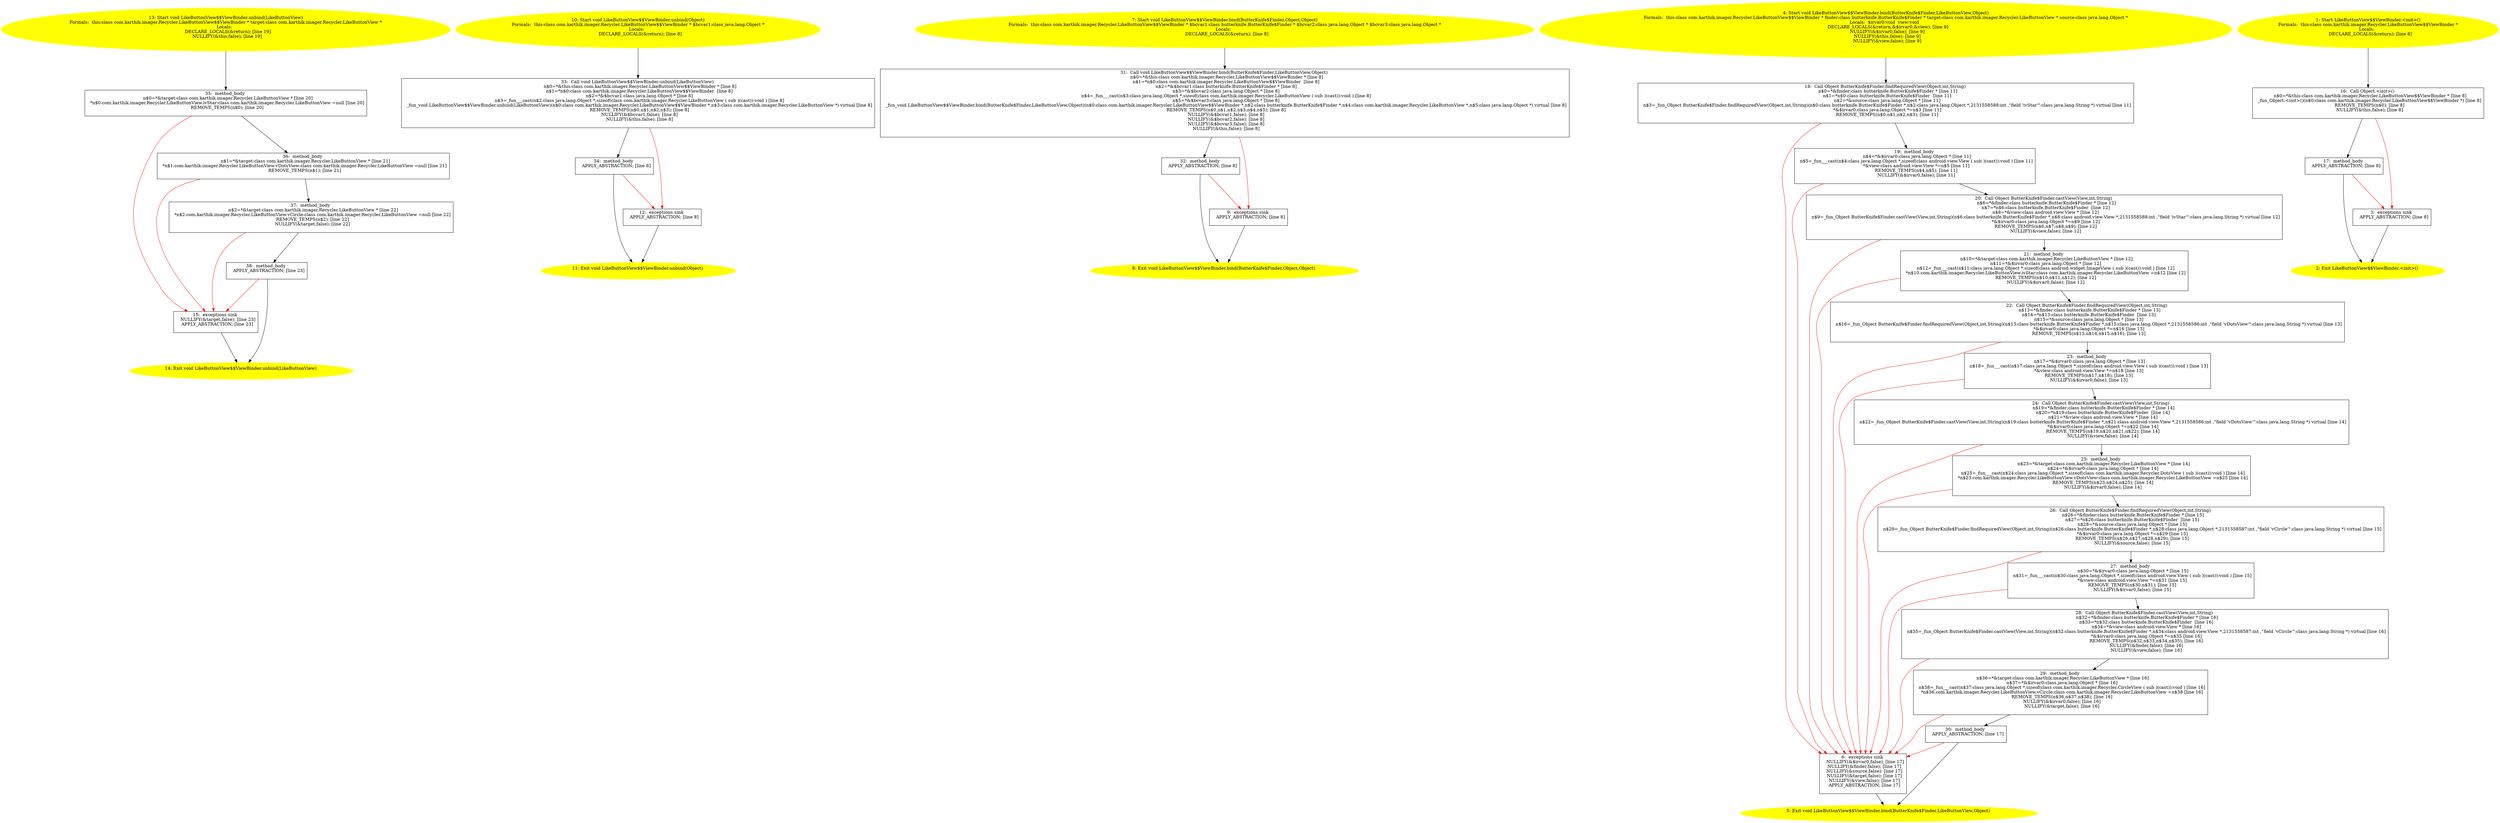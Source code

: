 digraph iCFG {
38 [label="38:  method_body \n   APPLY_ABSTRACTION; [line 23]\n " shape="box"]
	

	 38 -> 14 ;
	 38 -> 15 [color="red" ];
37 [label="37:  method_body \n   n$2=*&target:class com.karthik.imager.Recycler.LikeButtonView * [line 22]\n  *n$2.com.karthik.imager.Recycler.LikeButtonView.vCircle:class com.karthik.imager.Recycler.LikeButtonView =null [line 22]\n  REMOVE_TEMPS(n$2); [line 22]\n  NULLIFY(&target,false); [line 22]\n " shape="box"]
	

	 37 -> 38 ;
	 37 -> 15 [color="red" ];
36 [label="36:  method_body \n   n$1=*&target:class com.karthik.imager.Recycler.LikeButtonView * [line 21]\n  *n$1.com.karthik.imager.Recycler.LikeButtonView.vDotsView:class com.karthik.imager.Recycler.LikeButtonView =null [line 21]\n  REMOVE_TEMPS(n$1); [line 21]\n " shape="box"]
	

	 36 -> 37 ;
	 36 -> 15 [color="red" ];
35 [label="35:  method_body \n   n$0=*&target:class com.karthik.imager.Recycler.LikeButtonView * [line 20]\n  *n$0.com.karthik.imager.Recycler.LikeButtonView.ivStar:class com.karthik.imager.Recycler.LikeButtonView =null [line 20]\n  REMOVE_TEMPS(n$0); [line 20]\n " shape="box"]
	

	 35 -> 36 ;
	 35 -> 15 [color="red" ];
34 [label="34:  method_body \n   APPLY_ABSTRACTION; [line 8]\n " shape="box"]
	

	 34 -> 11 ;
	 34 -> 12 [color="red" ];
33 [label="33:  Call void LikeButtonView$$ViewBinder.unbind(LikeButtonView) \n   n$0=*&this:class com.karthik.imager.Recycler.LikeButtonView$$ViewBinder * [line 8]\n  n$1=*n$0:class com.karthik.imager.Recycler.LikeButtonView$$ViewBinder  [line 8]\n  n$2=*&$bcvar1:class java.lang.Object * [line 8]\n  n$3=_fun___cast(n$2:class java.lang.Object *,sizeof(class com.karthik.imager.Recycler.LikeButtonView ( sub )(cast)):void ) [line 8]\n  _fun_void LikeButtonView$$ViewBinder.unbind(LikeButtonView)(n$0:class com.karthik.imager.Recycler.LikeButtonView$$ViewBinder *,n$3:class com.karthik.imager.Recycler.LikeButtonView *) virtual [line 8]\n  REMOVE_TEMPS(n$0,n$1,n$2,n$3); [line 8]\n  NULLIFY(&$bcvar1,false); [line 8]\n  NULLIFY(&this,false); [line 8]\n " shape="box"]
	

	 33 -> 34 ;
	 33 -> 12 [color="red" ];
32 [label="32:  method_body \n   APPLY_ABSTRACTION; [line 8]\n " shape="box"]
	

	 32 -> 8 ;
	 32 -> 9 [color="red" ];
31 [label="31:  Call void LikeButtonView$$ViewBinder.bind(ButterKnife$Finder,LikeButtonView,Object) \n   n$0=*&this:class com.karthik.imager.Recycler.LikeButtonView$$ViewBinder * [line 8]\n  n$1=*n$0:class com.karthik.imager.Recycler.LikeButtonView$$ViewBinder  [line 8]\n  n$2=*&$bcvar1:class butterknife.ButterKnife$Finder * [line 8]\n  n$3=*&$bcvar2:class java.lang.Object * [line 8]\n  n$4=_fun___cast(n$3:class java.lang.Object *,sizeof(class com.karthik.imager.Recycler.LikeButtonView ( sub )(cast)):void ) [line 8]\n  n$5=*&$bcvar3:class java.lang.Object * [line 8]\n  _fun_void LikeButtonView$$ViewBinder.bind(ButterKnife$Finder,LikeButtonView,Object)(n$0:class com.karthik.imager.Recycler.LikeButtonView$$ViewBinder *,n$2:class butterknife.ButterKnife$Finder *,n$4:class com.karthik.imager.Recycler.LikeButtonView *,n$5:class java.lang.Object *) virtual [line 8]\n  REMOVE_TEMPS(n$0,n$1,n$2,n$3,n$4,n$5); [line 8]\n  NULLIFY(&$bcvar1,false); [line 8]\n  NULLIFY(&$bcvar2,false); [line 8]\n  NULLIFY(&$bcvar3,false); [line 8]\n  NULLIFY(&this,false); [line 8]\n " shape="box"]
	

	 31 -> 32 ;
	 31 -> 9 [color="red" ];
30 [label="30:  method_body \n   APPLY_ABSTRACTION; [line 17]\n " shape="box"]
	

	 30 -> 5 ;
	 30 -> 6 [color="red" ];
29 [label="29:  method_body \n   n$36=*&target:class com.karthik.imager.Recycler.LikeButtonView * [line 16]\n  n$37=*&$irvar0:class java.lang.Object * [line 16]\n  n$38=_fun___cast(n$37:class java.lang.Object *,sizeof(class com.karthik.imager.Recycler.CircleView ( sub )(cast)):void ) [line 16]\n  *n$36.com.karthik.imager.Recycler.LikeButtonView.vCircle:class com.karthik.imager.Recycler.LikeButtonView =n$38 [line 16]\n  REMOVE_TEMPS(n$36,n$37,n$38); [line 16]\n  NULLIFY(&$irvar0,false); [line 16]\n  NULLIFY(&target,false); [line 16]\n " shape="box"]
	

	 29 -> 30 ;
	 29 -> 6 [color="red" ];
28 [label="28:  Call Object ButterKnife$Finder.castView(View,int,String) \n   n$32=*&finder:class butterknife.ButterKnife$Finder * [line 16]\n  n$33=*n$32:class butterknife.ButterKnife$Finder  [line 16]\n  n$34=*&view:class android.view.View * [line 16]\n  n$35=_fun_Object ButterKnife$Finder.castView(View,int,String)(n$32:class butterknife.ButterKnife$Finder *,n$34:class android.view.View *,2131558587:int ,\"field 'vCircle'\":class java.lang.String *) virtual [line 16]\n  *&$irvar0:class java.lang.Object *=n$35 [line 16]\n  REMOVE_TEMPS(n$32,n$33,n$34,n$35); [line 16]\n  NULLIFY(&finder,false); [line 16]\n  NULLIFY(&view,false); [line 16]\n " shape="box"]
	

	 28 -> 29 ;
	 28 -> 6 [color="red" ];
27 [label="27:  method_body \n   n$30=*&$irvar0:class java.lang.Object * [line 15]\n  n$31=_fun___cast(n$30:class java.lang.Object *,sizeof(class android.view.View ( sub )(cast)):void ) [line 15]\n  *&view:class android.view.View *=n$31 [line 15]\n  REMOVE_TEMPS(n$30,n$31); [line 15]\n  NULLIFY(&$irvar0,false); [line 15]\n " shape="box"]
	

	 27 -> 28 ;
	 27 -> 6 [color="red" ];
26 [label="26:  Call Object ButterKnife$Finder.findRequiredView(Object,int,String) \n   n$26=*&finder:class butterknife.ButterKnife$Finder * [line 15]\n  n$27=*n$26:class butterknife.ButterKnife$Finder  [line 15]\n  n$28=*&source:class java.lang.Object * [line 15]\n  n$29=_fun_Object ButterKnife$Finder.findRequiredView(Object,int,String)(n$26:class butterknife.ButterKnife$Finder *,n$28:class java.lang.Object *,2131558587:int ,\"field 'vCircle'\":class java.lang.String *) virtual [line 15]\n  *&$irvar0:class java.lang.Object *=n$29 [line 15]\n  REMOVE_TEMPS(n$26,n$27,n$28,n$29); [line 15]\n  NULLIFY(&source,false); [line 15]\n " shape="box"]
	

	 26 -> 27 ;
	 26 -> 6 [color="red" ];
25 [label="25:  method_body \n   n$23=*&target:class com.karthik.imager.Recycler.LikeButtonView * [line 14]\n  n$24=*&$irvar0:class java.lang.Object * [line 14]\n  n$25=_fun___cast(n$24:class java.lang.Object *,sizeof(class com.karthik.imager.Recycler.DotsView ( sub )(cast)):void ) [line 14]\n  *n$23.com.karthik.imager.Recycler.LikeButtonView.vDotsView:class com.karthik.imager.Recycler.LikeButtonView =n$25 [line 14]\n  REMOVE_TEMPS(n$23,n$24,n$25); [line 14]\n  NULLIFY(&$irvar0,false); [line 14]\n " shape="box"]
	

	 25 -> 26 ;
	 25 -> 6 [color="red" ];
24 [label="24:  Call Object ButterKnife$Finder.castView(View,int,String) \n   n$19=*&finder:class butterknife.ButterKnife$Finder * [line 14]\n  n$20=*n$19:class butterknife.ButterKnife$Finder  [line 14]\n  n$21=*&view:class android.view.View * [line 14]\n  n$22=_fun_Object ButterKnife$Finder.castView(View,int,String)(n$19:class butterknife.ButterKnife$Finder *,n$21:class android.view.View *,2131558586:int ,\"field 'vDotsView'\":class java.lang.String *) virtual [line 14]\n  *&$irvar0:class java.lang.Object *=n$22 [line 14]\n  REMOVE_TEMPS(n$19,n$20,n$21,n$22); [line 14]\n  NULLIFY(&view,false); [line 14]\n " shape="box"]
	

	 24 -> 25 ;
	 24 -> 6 [color="red" ];
23 [label="23:  method_body \n   n$17=*&$irvar0:class java.lang.Object * [line 13]\n  n$18=_fun___cast(n$17:class java.lang.Object *,sizeof(class android.view.View ( sub )(cast)):void ) [line 13]\n  *&view:class android.view.View *=n$18 [line 13]\n  REMOVE_TEMPS(n$17,n$18); [line 13]\n  NULLIFY(&$irvar0,false); [line 13]\n " shape="box"]
	

	 23 -> 24 ;
	 23 -> 6 [color="red" ];
22 [label="22:  Call Object ButterKnife$Finder.findRequiredView(Object,int,String) \n   n$13=*&finder:class butterknife.ButterKnife$Finder * [line 13]\n  n$14=*n$13:class butterknife.ButterKnife$Finder  [line 13]\n  n$15=*&source:class java.lang.Object * [line 13]\n  n$16=_fun_Object ButterKnife$Finder.findRequiredView(Object,int,String)(n$13:class butterknife.ButterKnife$Finder *,n$15:class java.lang.Object *,2131558586:int ,\"field 'vDotsView'\":class java.lang.String *) virtual [line 13]\n  *&$irvar0:class java.lang.Object *=n$16 [line 13]\n  REMOVE_TEMPS(n$13,n$14,n$15,n$16); [line 13]\n " shape="box"]
	

	 22 -> 23 ;
	 22 -> 6 [color="red" ];
21 [label="21:  method_body \n   n$10=*&target:class com.karthik.imager.Recycler.LikeButtonView * [line 12]\n  n$11=*&$irvar0:class java.lang.Object * [line 12]\n  n$12=_fun___cast(n$11:class java.lang.Object *,sizeof(class android.widget.ImageView ( sub )(cast)):void ) [line 12]\n  *n$10.com.karthik.imager.Recycler.LikeButtonView.ivStar:class com.karthik.imager.Recycler.LikeButtonView =n$12 [line 12]\n  REMOVE_TEMPS(n$10,n$11,n$12); [line 12]\n  NULLIFY(&$irvar0,false); [line 12]\n " shape="box"]
	

	 21 -> 22 ;
	 21 -> 6 [color="red" ];
20 [label="20:  Call Object ButterKnife$Finder.castView(View,int,String) \n   n$6=*&finder:class butterknife.ButterKnife$Finder * [line 12]\n  n$7=*n$6:class butterknife.ButterKnife$Finder  [line 12]\n  n$8=*&view:class android.view.View * [line 12]\n  n$9=_fun_Object ButterKnife$Finder.castView(View,int,String)(n$6:class butterknife.ButterKnife$Finder *,n$8:class android.view.View *,2131558588:int ,\"field 'ivStar'\":class java.lang.String *) virtual [line 12]\n  *&$irvar0:class java.lang.Object *=n$9 [line 12]\n  REMOVE_TEMPS(n$6,n$7,n$8,n$9); [line 12]\n  NULLIFY(&view,false); [line 12]\n " shape="box"]
	

	 20 -> 21 ;
	 20 -> 6 [color="red" ];
19 [label="19:  method_body \n   n$4=*&$irvar0:class java.lang.Object * [line 11]\n  n$5=_fun___cast(n$4:class java.lang.Object *,sizeof(class android.view.View ( sub )(cast)):void ) [line 11]\n  *&view:class android.view.View *=n$5 [line 11]\n  REMOVE_TEMPS(n$4,n$5); [line 11]\n  NULLIFY(&$irvar0,false); [line 11]\n " shape="box"]
	

	 19 -> 20 ;
	 19 -> 6 [color="red" ];
18 [label="18:  Call Object ButterKnife$Finder.findRequiredView(Object,int,String) \n   n$0=*&finder:class butterknife.ButterKnife$Finder * [line 11]\n  n$1=*n$0:class butterknife.ButterKnife$Finder  [line 11]\n  n$2=*&source:class java.lang.Object * [line 11]\n  n$3=_fun_Object ButterKnife$Finder.findRequiredView(Object,int,String)(n$0:class butterknife.ButterKnife$Finder *,n$2:class java.lang.Object *,2131558588:int ,\"field 'ivStar'\":class java.lang.String *) virtual [line 11]\n  *&$irvar0:class java.lang.Object *=n$3 [line 11]\n  REMOVE_TEMPS(n$0,n$1,n$2,n$3); [line 11]\n " shape="box"]
	

	 18 -> 19 ;
	 18 -> 6 [color="red" ];
17 [label="17:  method_body \n   APPLY_ABSTRACTION; [line 8]\n " shape="box"]
	

	 17 -> 2 ;
	 17 -> 3 [color="red" ];
16 [label="16:  Call Object.<init>() \n   n$0=*&this:class com.karthik.imager.Recycler.LikeButtonView$$ViewBinder * [line 8]\n  _fun_Object.<init>()(n$0:class com.karthik.imager.Recycler.LikeButtonView$$ViewBinder *) [line 8]\n  REMOVE_TEMPS(n$0); [line 8]\n  NULLIFY(&this,false); [line 8]\n " shape="box"]
	

	 16 -> 17 ;
	 16 -> 3 [color="red" ];
15 [label="15:  exceptions sink \n   NULLIFY(&target,false); [line 23]\n  APPLY_ABSTRACTION; [line 23]\n " shape="box"]
	

	 15 -> 14 ;
14 [label="14: Exit void LikeButtonView$$ViewBinder.unbind(LikeButtonView) \n  " color=yellow style=filled]
	

13 [label="13: Start void LikeButtonView$$ViewBinder.unbind(LikeButtonView)\nFormals:  this:class com.karthik.imager.Recycler.LikeButtonView$$ViewBinder * target:class com.karthik.imager.Recycler.LikeButtonView *\nLocals:  \n   DECLARE_LOCALS(&return); [line 19]\n  NULLIFY(&this,false); [line 19]\n " color=yellow style=filled]
	

	 13 -> 35 ;
12 [label="12:  exceptions sink \n   APPLY_ABSTRACTION; [line 8]\n " shape="box"]
	

	 12 -> 11 ;
11 [label="11: Exit void LikeButtonView$$ViewBinder.unbind(Object) \n  " color=yellow style=filled]
	

10 [label="10: Start void LikeButtonView$$ViewBinder.unbind(Object)\nFormals:  this:class com.karthik.imager.Recycler.LikeButtonView$$ViewBinder * $bcvar1:class java.lang.Object *\nLocals:  \n   DECLARE_LOCALS(&return); [line 8]\n " color=yellow style=filled]
	

	 10 -> 33 ;
9 [label="9:  exceptions sink \n   APPLY_ABSTRACTION; [line 8]\n " shape="box"]
	

	 9 -> 8 ;
8 [label="8: Exit void LikeButtonView$$ViewBinder.bind(ButterKnife$Finder,Object,Object) \n  " color=yellow style=filled]
	

7 [label="7: Start void LikeButtonView$$ViewBinder.bind(ButterKnife$Finder,Object,Object)\nFormals:  this:class com.karthik.imager.Recycler.LikeButtonView$$ViewBinder * $bcvar1:class butterknife.ButterKnife$Finder * $bcvar2:class java.lang.Object * $bcvar3:class java.lang.Object *\nLocals:  \n   DECLARE_LOCALS(&return); [line 8]\n " color=yellow style=filled]
	

	 7 -> 31 ;
6 [label="6:  exceptions sink \n   NULLIFY(&$irvar0,false); [line 17]\n  NULLIFY(&finder,false); [line 17]\n  NULLIFY(&source,false); [line 17]\n  NULLIFY(&target,false); [line 17]\n  NULLIFY(&view,false); [line 17]\n  APPLY_ABSTRACTION; [line 17]\n " shape="box"]
	

	 6 -> 5 ;
5 [label="5: Exit void LikeButtonView$$ViewBinder.bind(ButterKnife$Finder,LikeButtonView,Object) \n  " color=yellow style=filled]
	

4 [label="4: Start void LikeButtonView$$ViewBinder.bind(ButterKnife$Finder,LikeButtonView,Object)\nFormals:  this:class com.karthik.imager.Recycler.LikeButtonView$$ViewBinder * finder:class butterknife.ButterKnife$Finder * target:class com.karthik.imager.Recycler.LikeButtonView * source:class java.lang.Object *\nLocals:  $irvar0:void  view:void  \n   DECLARE_LOCALS(&return,&$irvar0,&view); [line 9]\n  NULLIFY(&$irvar0,false); [line 9]\n  NULLIFY(&this,false); [line 9]\n  NULLIFY(&view,false); [line 9]\n " color=yellow style=filled]
	

	 4 -> 18 ;
3 [label="3:  exceptions sink \n   APPLY_ABSTRACTION; [line 8]\n " shape="box"]
	

	 3 -> 2 ;
2 [label="2: Exit LikeButtonView$$ViewBinder.<init>() \n  " color=yellow style=filled]
	

1 [label="1: Start LikeButtonView$$ViewBinder.<init>()\nFormals:  this:class com.karthik.imager.Recycler.LikeButtonView$$ViewBinder *\nLocals:  \n   DECLARE_LOCALS(&return); [line 8]\n " color=yellow style=filled]
	

	 1 -> 16 ;
}
